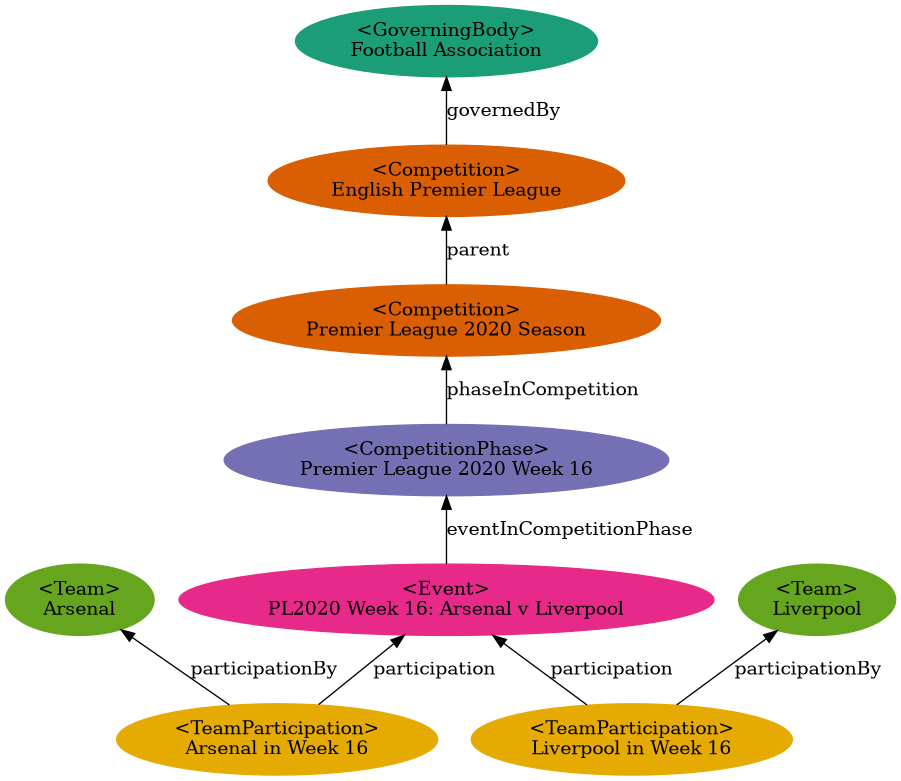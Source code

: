 @startuml

digraph competitionexample {
 node [colorscheme=dark27 style="filled"]
 rankdir="BT"
 TheFA [ label = "<GoverningBody>\nFootball Association" color=1 ];
 PremierLeague [ label = "<Competition>\nEnglish Premier League" color=2 ];
 PL2020Season [ label= "<Competition>\nPremier League 2020 Season" color=2 ];
 PL2020Week16 [ label= "<CompetitionPhase>\nPremier League 2020 Week 16" color=3 ];
 Week16ArsenalVLiverpool [ label= "<Event>\nPL2020 Week 16: Arsenal v Liverpool" color=4 ];
 Arsenal [ label= "<Team>\nArsenal" color=5 ];
 Liverpool [ label= "<Team>\nLiverpool" color=5 ];
 ArsenalParticipWeek16ArsenalVLiverpool [ label= "<TeamParticipation>\nArsenal in Week 16" color=6 ];
 LiverpoolParticipWeek16ArsenalVLiverpool [ label= "<TeamParticipation>\nLiverpool in Week 16" color=6 ];

 PremierLeague -> TheFA [ label="governedBy" ]
 PL2020Season -> PremierLeague [label="parent" ]
 PL2020Week16 -> PL2020Season [label="phaseInCompetition" ]
 Week16ArsenalVLiverpool -> PL2020Week16 [label="eventInCompetitionPhase" ]
 LiverpoolParticipWeek16ArsenalVLiverpool -> Week16ArsenalVLiverpool [label="participation" ]
 LiverpoolParticipWeek16ArsenalVLiverpool -> Liverpool [label="participationBy" ]
 ArsenalParticipWeek16ArsenalVLiverpool -> Week16ArsenalVLiverpool [label="participation" ]
 ArsenalParticipWeek16ArsenalVLiverpool -> Arsenal [label="participationBy" ]
}
@enduml
